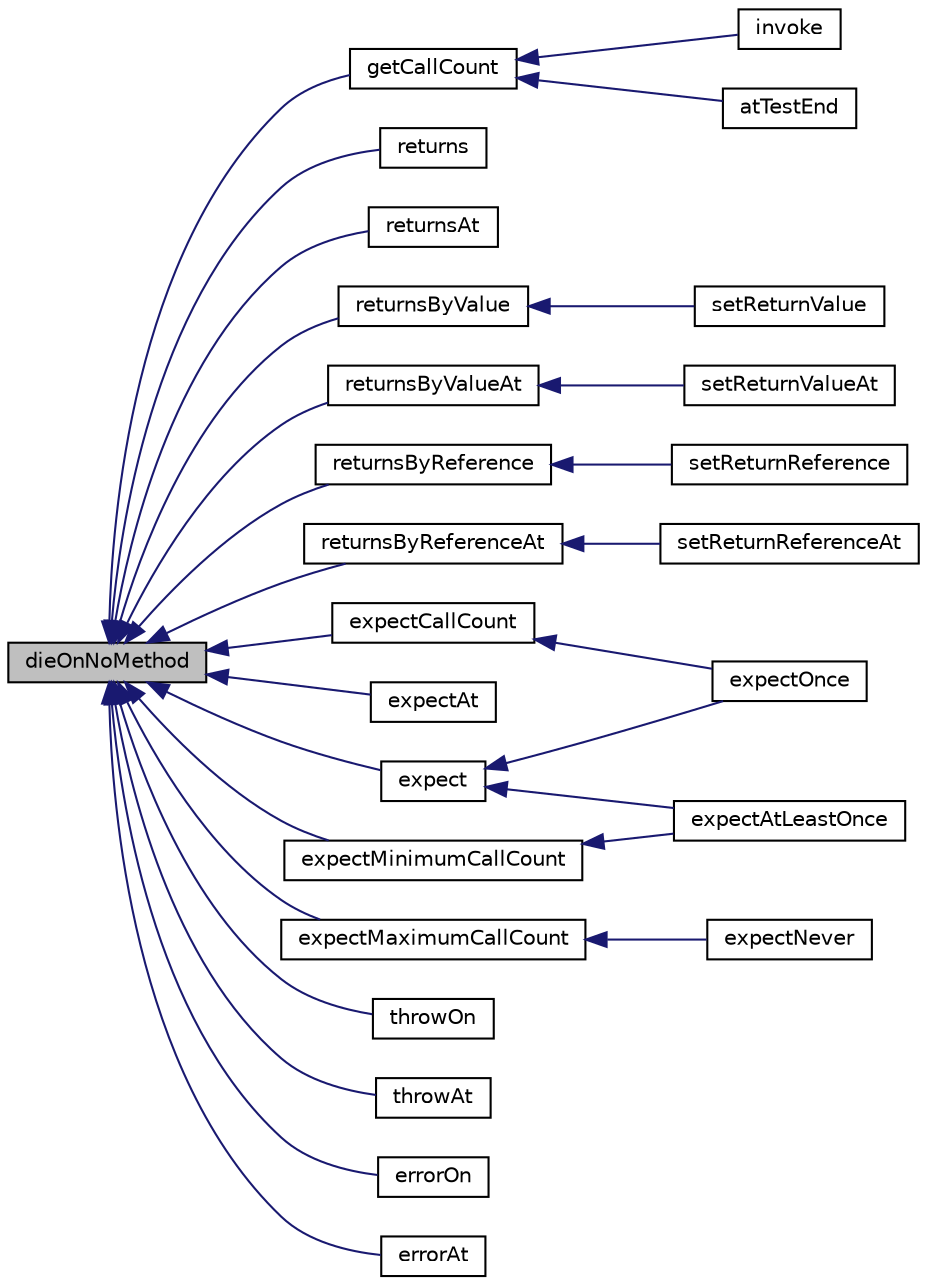 digraph "dieOnNoMethod"
{
  edge [fontname="Helvetica",fontsize="10",labelfontname="Helvetica",labelfontsize="10"];
  node [fontname="Helvetica",fontsize="10",shape=record];
  rankdir="LR";
  Node1 [label="dieOnNoMethod",height=0.2,width=0.4,color="black", fillcolor="grey75", style="filled" fontcolor="black"];
  Node1 -> Node2 [dir="back",color="midnightblue",fontsize="10",style="solid",fontname="Helvetica"];
  Node2 [label="getCallCount",height=0.2,width=0.4,color="black", fillcolor="white", style="filled",URL="$class_simple_mock.html#a895254b6d05c134461fae7d39c8592e2"];
  Node2 -> Node3 [dir="back",color="midnightblue",fontsize="10",style="solid",fontname="Helvetica"];
  Node3 [label="atTestEnd",height=0.2,width=0.4,color="black", fillcolor="white", style="filled",URL="$class_simple_mock.html#a83df3ef7259544019b7924007ab030d8"];
  Node2 -> Node4 [dir="back",color="midnightblue",fontsize="10",style="solid",fontname="Helvetica"];
  Node4 [label="invoke",height=0.2,width=0.4,color="black", fillcolor="white", style="filled",URL="$class_simple_mock.html#a4b2b47867bf26a5429ec72f786aa9661"];
  Node1 -> Node5 [dir="back",color="midnightblue",fontsize="10",style="solid",fontname="Helvetica"];
  Node5 [label="returns",height=0.2,width=0.4,color="black", fillcolor="white", style="filled",URL="$class_simple_mock.html#a1caa4caf5b5b66d893f03d06b3057533"];
  Node1 -> Node6 [dir="back",color="midnightblue",fontsize="10",style="solid",fontname="Helvetica"];
  Node6 [label="returnsAt",height=0.2,width=0.4,color="black", fillcolor="white", style="filled",URL="$class_simple_mock.html#a58e809aaba1c4425167a175260a8f6d4"];
  Node1 -> Node7 [dir="back",color="midnightblue",fontsize="10",style="solid",fontname="Helvetica"];
  Node7 [label="returnsByValue",height=0.2,width=0.4,color="black", fillcolor="white", style="filled",URL="$class_simple_mock.html#ac2461777fba3dfc96a1f04100c41b188"];
  Node7 -> Node8 [dir="back",color="midnightblue",fontsize="10",style="solid",fontname="Helvetica"];
  Node8 [label="setReturnValue",height=0.2,width=0.4,color="black", fillcolor="white", style="filled",URL="$class_simple_mock.html#ab089236b818787ba4d1435f3bfafa1ef"];
  Node1 -> Node9 [dir="back",color="midnightblue",fontsize="10",style="solid",fontname="Helvetica"];
  Node9 [label="returnsByValueAt",height=0.2,width=0.4,color="black", fillcolor="white", style="filled",URL="$class_simple_mock.html#adfe20b9b83bf883c018a4cf52ada2496"];
  Node9 -> Node10 [dir="back",color="midnightblue",fontsize="10",style="solid",fontname="Helvetica"];
  Node10 [label="setReturnValueAt",height=0.2,width=0.4,color="black", fillcolor="white", style="filled",URL="$class_simple_mock.html#ae22502c554d3036a0f5ee8ef00dd7fda"];
  Node1 -> Node11 [dir="back",color="midnightblue",fontsize="10",style="solid",fontname="Helvetica"];
  Node11 [label="returnsByReference",height=0.2,width=0.4,color="black", fillcolor="white", style="filled",URL="$class_simple_mock.html#a77bf890e665dc6791b7cee8126928c8f"];
  Node11 -> Node12 [dir="back",color="midnightblue",fontsize="10",style="solid",fontname="Helvetica"];
  Node12 [label="setReturnReference",height=0.2,width=0.4,color="black", fillcolor="white", style="filled",URL="$class_simple_mock.html#aef1dda5d0c600d1b4c52e847a254fe48"];
  Node1 -> Node13 [dir="back",color="midnightblue",fontsize="10",style="solid",fontname="Helvetica"];
  Node13 [label="returnsByReferenceAt",height=0.2,width=0.4,color="black", fillcolor="white", style="filled",URL="$class_simple_mock.html#aa957531f82911dfe2081886116fac95b"];
  Node13 -> Node14 [dir="back",color="midnightblue",fontsize="10",style="solid",fontname="Helvetica"];
  Node14 [label="setReturnReferenceAt",height=0.2,width=0.4,color="black", fillcolor="white", style="filled",URL="$class_simple_mock.html#aa8067788bbd29e9649715e0caa0e274e"];
  Node1 -> Node15 [dir="back",color="midnightblue",fontsize="10",style="solid",fontname="Helvetica"];
  Node15 [label="expect",height=0.2,width=0.4,color="black", fillcolor="white", style="filled",URL="$class_simple_mock.html#a388a6138e4309a29d701d1a868aacd1e"];
  Node15 -> Node16 [dir="back",color="midnightblue",fontsize="10",style="solid",fontname="Helvetica"];
  Node16 [label="expectOnce",height=0.2,width=0.4,color="black", fillcolor="white", style="filled",URL="$class_simple_mock.html#ae2d9ef313ed087c4c85d5fc9c5b5658c"];
  Node15 -> Node17 [dir="back",color="midnightblue",fontsize="10",style="solid",fontname="Helvetica"];
  Node17 [label="expectAtLeastOnce",height=0.2,width=0.4,color="black", fillcolor="white", style="filled",URL="$class_simple_mock.html#ae2f62a01a49e4e1c22cf713925f942d4"];
  Node1 -> Node18 [dir="back",color="midnightblue",fontsize="10",style="solid",fontname="Helvetica"];
  Node18 [label="expectAt",height=0.2,width=0.4,color="black", fillcolor="white", style="filled",URL="$class_simple_mock.html#a624ee9fd5b14c15570efa6ad1b7775ca"];
  Node1 -> Node19 [dir="back",color="midnightblue",fontsize="10",style="solid",fontname="Helvetica"];
  Node19 [label="expectCallCount",height=0.2,width=0.4,color="black", fillcolor="white", style="filled",URL="$class_simple_mock.html#a91a30f1b440f00fb0a869fee5b31b72c"];
  Node19 -> Node16 [dir="back",color="midnightblue",fontsize="10",style="solid",fontname="Helvetica"];
  Node1 -> Node20 [dir="back",color="midnightblue",fontsize="10",style="solid",fontname="Helvetica"];
  Node20 [label="expectMaximumCallCount",height=0.2,width=0.4,color="black", fillcolor="white", style="filled",URL="$class_simple_mock.html#a475b6700aabb33a964539204778ebf75"];
  Node20 -> Node21 [dir="back",color="midnightblue",fontsize="10",style="solid",fontname="Helvetica"];
  Node21 [label="expectNever",height=0.2,width=0.4,color="black", fillcolor="white", style="filled",URL="$class_simple_mock.html#a2d88caedfcd445f3c48f3c9e925417d0"];
  Node1 -> Node22 [dir="back",color="midnightblue",fontsize="10",style="solid",fontname="Helvetica"];
  Node22 [label="expectMinimumCallCount",height=0.2,width=0.4,color="black", fillcolor="white", style="filled",URL="$class_simple_mock.html#a12961248a297982e17d1a25e8deaaa6b"];
  Node22 -> Node17 [dir="back",color="midnightblue",fontsize="10",style="solid",fontname="Helvetica"];
  Node1 -> Node23 [dir="back",color="midnightblue",fontsize="10",style="solid",fontname="Helvetica"];
  Node23 [label="throwOn",height=0.2,width=0.4,color="black", fillcolor="white", style="filled",URL="$class_simple_mock.html#a8db2e5347145a85e8dab12fd32ddefd1"];
  Node1 -> Node24 [dir="back",color="midnightblue",fontsize="10",style="solid",fontname="Helvetica"];
  Node24 [label="throwAt",height=0.2,width=0.4,color="black", fillcolor="white", style="filled",URL="$class_simple_mock.html#a329f3dfc85293f031e607539e63a6901"];
  Node1 -> Node25 [dir="back",color="midnightblue",fontsize="10",style="solid",fontname="Helvetica"];
  Node25 [label="errorOn",height=0.2,width=0.4,color="black", fillcolor="white", style="filled",URL="$class_simple_mock.html#aac0f1745607b8bf0ba608b3f7657b540"];
  Node1 -> Node26 [dir="back",color="midnightblue",fontsize="10",style="solid",fontname="Helvetica"];
  Node26 [label="errorAt",height=0.2,width=0.4,color="black", fillcolor="white", style="filled",URL="$class_simple_mock.html#a179cadde1b57c0127f855537503407a0"];
}
